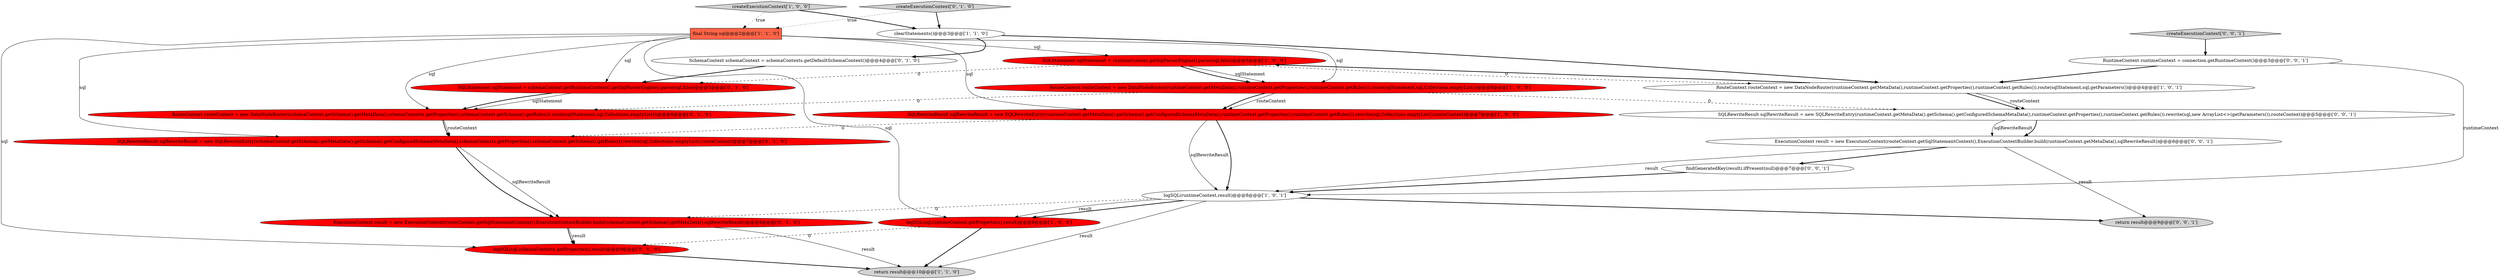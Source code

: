 digraph {
7 [style = filled, label = "return result@@@10@@@['1', '1', '0']", fillcolor = lightgray, shape = ellipse image = "AAA0AAABBB1BBB"];
22 [style = filled, label = "ExecutionContext result = new ExecutionContext(routeContext.getSqlStatementContext(),ExecutionContextBuilder.build(runtimeContext.getMetaData(),sqlRewriteResult))@@@6@@@['0', '0', '1']", fillcolor = white, shape = ellipse image = "AAA0AAABBB3BBB"];
5 [style = filled, label = "final String sql@@@2@@@['1', '1', '0']", fillcolor = tomato, shape = box image = "AAA0AAABBB1BBB"];
1 [style = filled, label = "logSQL(sql,runtimeContext.getProperties(),result)@@@9@@@['1', '0', '0']", fillcolor = red, shape = ellipse image = "AAA1AAABBB1BBB"];
15 [style = filled, label = "SQLRewriteResult sqlRewriteResult = new SQLRewriteEntry(schemaContext.getSchema().getMetaData().getSchema().getConfiguredSchemaMetaData(),schemaContexts.getProperties(),schemaContext.getSchema().getRules()).rewrite(sql,Collections.emptyList(),routeContext)@@@7@@@['0', '1', '0']", fillcolor = red, shape = ellipse image = "AAA1AAABBB2BBB"];
18 [style = filled, label = "findGeneratedKey(result).ifPresent(null)@@@7@@@['0', '0', '1']", fillcolor = white, shape = ellipse image = "AAA0AAABBB3BBB"];
6 [style = filled, label = "RouteContext routeContext = new DataNodeRouter(runtimeContext.getMetaData(),runtimeContext.getProperties(),runtimeContext.getRules()).route(sqlStatement,sql,Collections.emptyList())@@@6@@@['1', '0', '0']", fillcolor = red, shape = ellipse image = "AAA1AAABBB1BBB"];
21 [style = filled, label = "SQLRewriteResult sqlRewriteResult = new SQLRewriteEntry(runtimeContext.getMetaData().getSchema().getConfiguredSchemaMetaData(),runtimeContext.getProperties(),runtimeContext.getRules()).rewrite(sql,new ArrayList<>(getParameters()),routeContext)@@@5@@@['0', '0', '1']", fillcolor = white, shape = ellipse image = "AAA0AAABBB3BBB"];
2 [style = filled, label = "logSQL(runtimeContext,result)@@@8@@@['1', '0', '1']", fillcolor = white, shape = ellipse image = "AAA0AAABBB1BBB"];
0 [style = filled, label = "createExecutionContext['1', '0', '0']", fillcolor = lightgray, shape = diamond image = "AAA0AAABBB1BBB"];
10 [style = filled, label = "RouteContext routeContext = new DataNodeRouter(schemaContext.getSchema().getMetaData(),schemaContexts.getProperties(),schemaContext.getSchema().getRules()).route(sqlStatement,sql,Collections.emptyList())@@@6@@@['0', '1', '0']", fillcolor = red, shape = ellipse image = "AAA1AAABBB2BBB"];
19 [style = filled, label = "createExecutionContext['0', '0', '1']", fillcolor = lightgray, shape = diamond image = "AAA0AAABBB3BBB"];
20 [style = filled, label = "return result@@@9@@@['0', '0', '1']", fillcolor = lightgray, shape = ellipse image = "AAA0AAABBB3BBB"];
3 [style = filled, label = "clearStatements()@@@3@@@['1', '1', '0']", fillcolor = white, shape = ellipse image = "AAA0AAABBB1BBB"];
9 [style = filled, label = "RouteContext routeContext = new DataNodeRouter(runtimeContext.getMetaData(),runtimeContext.getProperties(),runtimeContext.getRules()).route(sqlStatement,sql,getParameters())@@@4@@@['1', '0', '1']", fillcolor = white, shape = ellipse image = "AAA0AAABBB1BBB"];
14 [style = filled, label = "createExecutionContext['0', '1', '0']", fillcolor = lightgray, shape = diamond image = "AAA0AAABBB2BBB"];
12 [style = filled, label = "SQLStatement sqlStatement = schemaContext.getRuntimeContext().getSqlParserEngine().parse(sql,false)@@@5@@@['0', '1', '0']", fillcolor = red, shape = ellipse image = "AAA1AAABBB2BBB"];
17 [style = filled, label = "RuntimeContext runtimeContext = connection.getRuntimeContext()@@@3@@@['0', '0', '1']", fillcolor = white, shape = ellipse image = "AAA0AAABBB3BBB"];
11 [style = filled, label = "logSQL(sql,schemaContexts.getProperties(),result)@@@9@@@['0', '1', '0']", fillcolor = red, shape = ellipse image = "AAA1AAABBB2BBB"];
16 [style = filled, label = "SchemaContext schemaContext = schemaContexts.getDefaultSchemaContext()@@@4@@@['0', '1', '0']", fillcolor = white, shape = ellipse image = "AAA0AAABBB2BBB"];
13 [style = filled, label = "ExecutionContext result = new ExecutionContext(routeContext.getSqlStatementContext(),ExecutionContextBuilder.build(schemaContext.getSchema().getMetaData(),sqlRewriteResult))@@@8@@@['0', '1', '0']", fillcolor = red, shape = ellipse image = "AAA1AAABBB2BBB"];
8 [style = filled, label = "SQLStatement sqlStatement = runtimeContext.getSqlParserEngine().parse(sql,false)@@@5@@@['1', '0', '0']", fillcolor = red, shape = ellipse image = "AAA1AAABBB1BBB"];
4 [style = filled, label = "SQLRewriteResult sqlRewriteResult = new SQLRewriteEntry(runtimeContext.getMetaData().getSchema().getConfiguredSchemaMetaData(),runtimeContext.getProperties(),runtimeContext.getRules()).rewrite(sql,Collections.emptyList(),routeContext)@@@7@@@['1', '0', '0']", fillcolor = red, shape = ellipse image = "AAA1AAABBB1BBB"];
5->6 [style = solid, label="sql"];
5->11 [style = solid, label="sql"];
0->3 [style = bold, label=""];
15->13 [style = solid, label="sqlRewriteResult"];
14->3 [style = bold, label=""];
6->21 [style = dashed, label="0"];
15->13 [style = bold, label=""];
2->20 [style = bold, label=""];
5->10 [style = solid, label="sql"];
10->15 [style = bold, label=""];
0->5 [style = dotted, label="true"];
2->1 [style = bold, label=""];
17->9 [style = bold, label=""];
8->6 [style = solid, label="sqlStatement"];
13->11 [style = solid, label="result"];
21->22 [style = solid, label="sqlRewriteResult"];
8->6 [style = bold, label=""];
8->12 [style = dashed, label="0"];
6->4 [style = solid, label="routeContext"];
4->2 [style = bold, label=""];
19->17 [style = bold, label=""];
3->16 [style = bold, label=""];
18->2 [style = bold, label=""];
9->8 [style = bold, label=""];
1->7 [style = bold, label=""];
13->11 [style = bold, label=""];
5->15 [style = solid, label="sql"];
2->7 [style = solid, label="result"];
12->10 [style = solid, label="sqlStatement"];
6->10 [style = dashed, label="0"];
4->2 [style = solid, label="sqlRewriteResult"];
3->9 [style = bold, label=""];
8->9 [style = dashed, label="0"];
6->4 [style = bold, label=""];
10->15 [style = solid, label="routeContext"];
5->12 [style = solid, label="sql"];
12->10 [style = bold, label=""];
5->8 [style = solid, label="sql"];
2->1 [style = solid, label="result"];
22->18 [style = bold, label=""];
14->5 [style = dotted, label="true"];
22->20 [style = solid, label="result"];
21->22 [style = bold, label=""];
2->13 [style = dashed, label="0"];
4->15 [style = dashed, label="0"];
1->11 [style = dashed, label="0"];
9->21 [style = bold, label=""];
5->4 [style = solid, label="sql"];
22->2 [style = solid, label="result"];
5->1 [style = solid, label="sql"];
17->2 [style = solid, label="runtimeContext"];
16->12 [style = bold, label=""];
9->21 [style = solid, label="routeContext"];
11->7 [style = bold, label=""];
13->7 [style = solid, label="result"];
}

